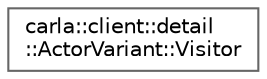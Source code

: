 digraph "类继承关系图"
{
 // INTERACTIVE_SVG=YES
 // LATEX_PDF_SIZE
  bgcolor="transparent";
  edge [fontname=Helvetica,fontsize=10,labelfontname=Helvetica,labelfontsize=10];
  node [fontname=Helvetica,fontsize=10,shape=box,height=0.2,width=0.4];
  rankdir="LR";
  Node0 [id="Node000000",label="carla::client::detail\l::ActorVariant::Visitor",height=0.2,width=0.4,color="grey40", fillcolor="white", style="filled",URL="$d6/d78/structcarla_1_1client_1_1detail_1_1ActorVariant_1_1Visitor.html",tooltip=" "];
}
